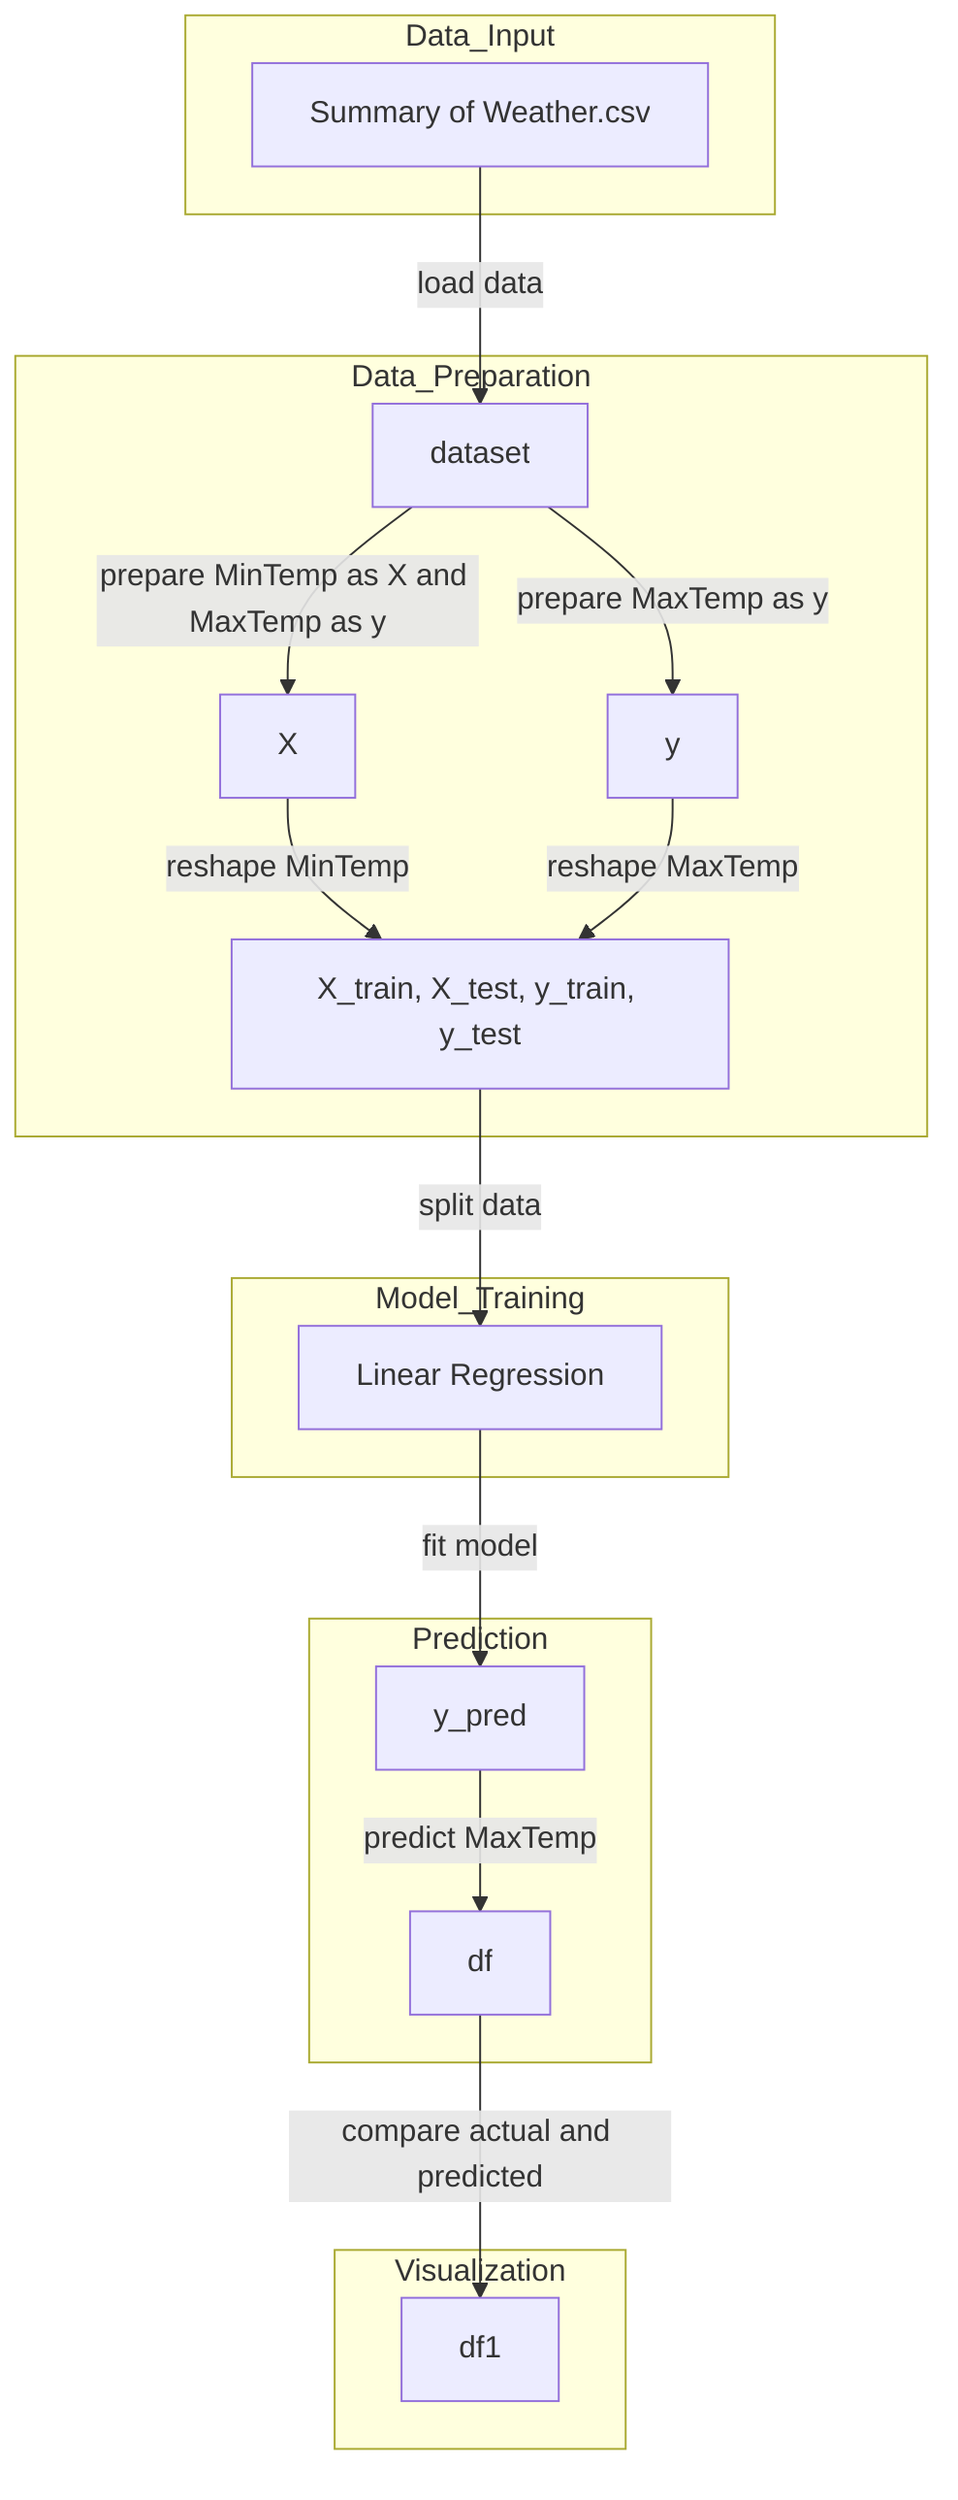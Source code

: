 flowchart TD
    subgraph Data_Input
        A["Summary of Weather.csv"]
    %% Data source for initial weather data
    end
    
    subgraph Data_Preparation
        B["dataset"]
        C["X"]
        D["y"]
        E["X_train, X_test, y_train, y_test"]
    %% Variables for data transformation and train-test split
    end
    
    subgraph Model_Training
        F["Linear Regression"]
    %% Linear Regression model used for prediction
    end
    
    subgraph Prediction
        G["y_pred"]
        H["df"]
    %% Dataset for prediction results and comparison
    end
    
    subgraph Visualization
        I["df1"]
    %% Table for visualizing first 25 predictions
    end
    
    A -->|"load data"| B
    B -->|"prepare MinTemp as X and MaxTemp as y"| C
    B -->|"prepare MaxTemp as y"| D
    C -->|"reshape MinTemp"| E
    D -->|"reshape MaxTemp"| E
    E -->|"split data"| F
    F -->|"fit model"| G
    G -->|"predict MaxTemp"| H
    H -->|"compare actual and predicted"| I